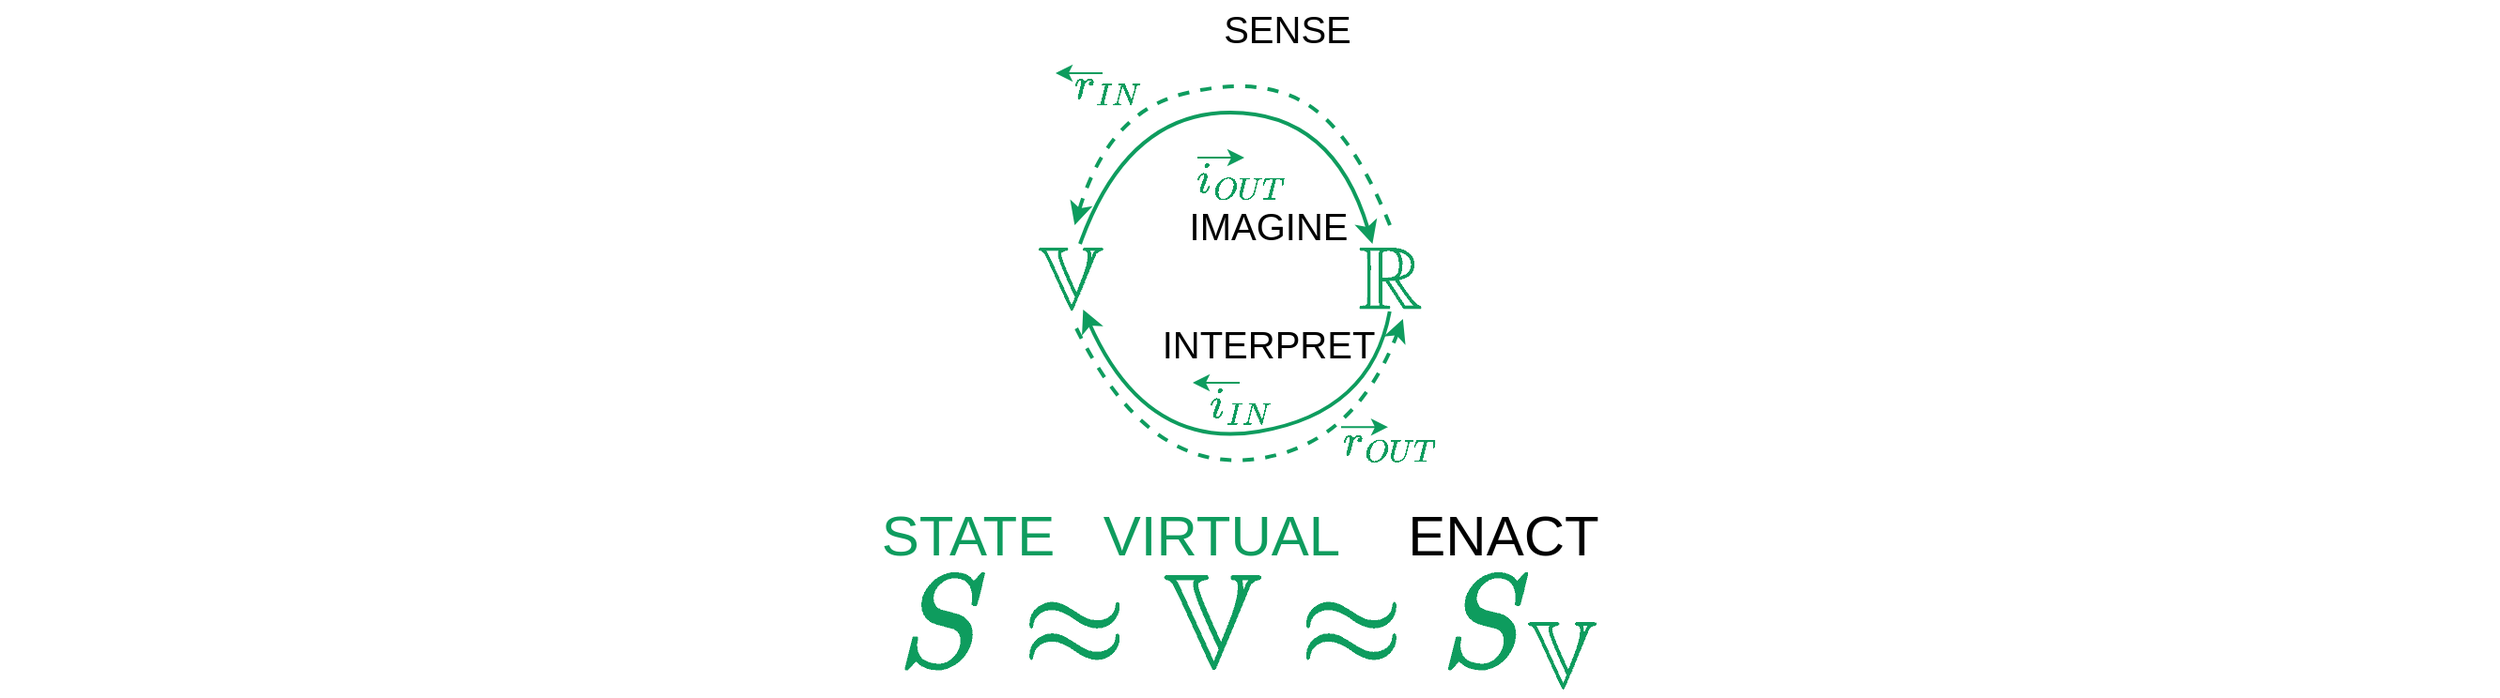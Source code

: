 <mxfile version="17.5.0" type="github">
  <diagram id="Hv7BWW8Q_NIO5zBnaYlR" name="Page-1">
    <mxGraphModel dx="1292" dy="510" grid="1" gridSize="10" guides="1" tooltips="1" connect="1" arrows="1" fold="1" page="1" pageScale="1" pageWidth="850" pageHeight="1100" math="1" shadow="0">
      <root>
        <mxCell id="0" />
        <mxCell id="1" parent="0" />
        <mxCell id="ruH0ZJMhqxCeO-4YIAN6-15" value="" style="endArrow=classic;html=1;fontSize=20;fontColor=#000000;strokeColor=#0E9C5E;strokeWidth=2;curved=1;exitX=0.999;exitY=0.15;exitDx=0;exitDy=0;exitPerimeter=0;" parent="1" source="ruH0ZJMhqxCeO-4YIAN6-9" target="ruH0ZJMhqxCeO-4YIAN6-2" edge="1">
          <mxGeometry width="50" height="50" relative="1" as="geometry">
            <mxPoint x="325.7" y="284.99" as="sourcePoint" />
            <mxPoint x="170" y="285" as="targetPoint" />
            <Array as="points">
              <mxPoint x="320" y="240" />
              <mxPoint x="200" y="260" />
            </Array>
          </mxGeometry>
        </mxCell>
        <mxCell id="ruH0ZJMhqxCeO-4YIAN6-2" value="&lt;font style=&quot;font-size: 40px&quot; color=&quot;#0e9c5e&quot;&gt;$$\mathbb{V}$$&lt;/font&gt;" style="text;html=1;align=center;verticalAlign=middle;resizable=0;points=[];autosize=1;strokeColor=none;fillColor=none;" parent="1" vertex="1">
          <mxGeometry x="10" y="155" width="300" height="30" as="geometry" />
        </mxCell>
        <mxCell id="ruH0ZJMhqxCeO-4YIAN6-3" value="&lt;font style=&quot;font-size: 40px&quot; color=&quot;#0e9c5e&quot;&gt;$$\mathbb{R}$$&lt;/font&gt;" style="text;html=1;align=center;verticalAlign=middle;resizable=0;points=[];autosize=1;strokeColor=none;fillColor=none;" parent="1" vertex="1">
          <mxGeometry x="180" y="155" width="300" height="30" as="geometry" />
        </mxCell>
        <mxCell id="ruH0ZJMhqxCeO-4YIAN6-4" value="&lt;font style=&quot;font-size: 60px&quot;&gt;$$S\approx \mathbb{V}\approx S_{\mathbb{V}}$$&lt;/font&gt;" style="text;html=1;align=center;verticalAlign=middle;resizable=0;points=[];autosize=1;strokeColor=none;fillColor=none;fontSize=40;fontColor=#0E9C5E;" parent="1" vertex="1">
          <mxGeometry x="-410" y="325" width="1330" height="60" as="geometry" />
        </mxCell>
        <mxCell id="ruH0ZJMhqxCeO-4YIAN6-6" value="STATE" style="text;html=1;align=center;verticalAlign=middle;resizable=0;points=[];autosize=1;strokeColor=none;fillColor=none;fontSize=30;fontColor=#0E9C5E;" parent="1" vertex="1">
          <mxGeometry x="50" y="285" width="110" height="40" as="geometry" />
        </mxCell>
        <mxCell id="ruH0ZJMhqxCeO-4YIAN6-7" value="VIRTUAL" style="text;html=1;align=center;verticalAlign=middle;resizable=0;points=[];autosize=1;strokeColor=none;fillColor=none;fontSize=30;fontColor=#0E9C5E;" parent="1" vertex="1">
          <mxGeometry x="170" y="285" width="140" height="40" as="geometry" />
        </mxCell>
        <mxCell id="ruH0ZJMhqxCeO-4YIAN6-8" value="&lt;font color=&quot;#000000&quot; style=&quot;font-size: 30px&quot;&gt;ENACT&lt;/font&gt;" style="text;html=1;align=center;verticalAlign=middle;resizable=0;points=[];autosize=1;strokeColor=none;fillColor=none;fontSize=60;fontColor=#0E9C5E;" parent="1" vertex="1">
          <mxGeometry x="330" y="250" width="120" height="90" as="geometry" />
        </mxCell>
        <mxCell id="ruH0ZJMhqxCeO-4YIAN6-9" value="&lt;font style=&quot;font-size: 20px&quot;&gt;INTERPRET&lt;/font&gt;" style="text;html=1;align=center;verticalAlign=middle;resizable=0;points=[];autosize=1;strokeColor=none;fillColor=none;fontSize=30;fontColor=#000000;" parent="1" vertex="1">
          <mxGeometry x="200" y="180" width="130" height="40" as="geometry" />
        </mxCell>
        <mxCell id="ruH0ZJMhqxCeO-4YIAN6-10" value="IMAGINE" style="text;html=1;align=center;verticalAlign=middle;resizable=0;points=[];autosize=1;strokeColor=none;fillColor=none;fontSize=20;fontColor=#000000;" parent="1" vertex="1">
          <mxGeometry x="215" y="125" width="100" height="30" as="geometry" />
        </mxCell>
        <mxCell id="ruH0ZJMhqxCeO-4YIAN6-11" value="SENSE" style="text;html=1;align=center;verticalAlign=middle;resizable=0;points=[];autosize=1;strokeColor=none;fillColor=none;fontSize=20;fontColor=#000000;" parent="1" vertex="1">
          <mxGeometry x="235" y="20" width="80" height="30" as="geometry" />
        </mxCell>
        <mxCell id="ruH0ZJMhqxCeO-4YIAN6-12" value="" style="endArrow=classic;html=1;fontSize=20;fontColor=#000000;strokeColor=#0E9C5E;strokeWidth=2;curved=1;entryX=1.057;entryY=0.833;entryDx=0;entryDy=0;entryPerimeter=0;" parent="1" target="ruH0ZJMhqxCeO-4YIAN6-10" edge="1">
          <mxGeometry width="50" height="50" relative="1" as="geometry">
            <mxPoint x="165" y="150" as="sourcePoint" />
            <mxPoint x="350" y="130" as="targetPoint" />
            <Array as="points">
              <mxPoint x="190" y="80" />
              <mxPoint x="300" y="80" />
            </Array>
          </mxGeometry>
        </mxCell>
        <mxCell id="ruH0ZJMhqxCeO-4YIAN6-17" value="" style="endArrow=classic;html=1;fontSize=20;fontColor=#000000;strokeColor=#0E9C5E;strokeWidth=2;curved=1;entryX=1.057;entryY=0.833;entryDx=0;entryDy=0;entryPerimeter=0;dashed=1;" parent="1" edge="1">
          <mxGeometry width="50" height="50" relative="1" as="geometry">
            <mxPoint x="330" y="140" as="sourcePoint" />
            <mxPoint x="162.15" y="140" as="targetPoint" />
            <Array as="points">
              <mxPoint x="310" y="90" />
              <mxPoint x="260" y="60" />
              <mxPoint x="180" y="80" />
            </Array>
          </mxGeometry>
        </mxCell>
        <mxCell id="ruH0ZJMhqxCeO-4YIAN6-19" value="" style="endArrow=classic;html=1;fontSize=20;fontColor=#000000;strokeColor=#0E9C5E;strokeWidth=2;curved=1;exitX=0.999;exitY=0.15;exitDx=0;exitDy=0;exitPerimeter=0;dashed=1;" parent="1" edge="1">
          <mxGeometry width="50" height="50" relative="1" as="geometry">
            <mxPoint x="163.06" y="195" as="sourcePoint" />
            <mxPoint x="336.93" y="190" as="targetPoint" />
            <Array as="points">
              <mxPoint x="200" y="270" />
              <mxPoint x="310" y="260" />
            </Array>
          </mxGeometry>
        </mxCell>
        <mxCell id="Gs203BsPJsl14DTfhE9b-2" value="$$r_{IN}$$" style="text;html=1;align=center;verticalAlign=middle;resizable=0;points=[];autosize=1;strokeColor=none;fillColor=none;fontSize=20;fontColor=#0E9C5E;" vertex="1" parent="1">
          <mxGeometry x="125" y="50" width="110" height="30" as="geometry" />
        </mxCell>
        <mxCell id="Gs203BsPJsl14DTfhE9b-3" value="$$r_{OUT}$$" style="text;html=1;align=center;verticalAlign=middle;resizable=0;points=[];autosize=1;strokeColor=none;fillColor=none;fontSize=20;fontColor=#0E9C5E;" vertex="1" parent="1">
          <mxGeometry x="265" y="240" width="130" height="30" as="geometry" />
        </mxCell>
        <mxCell id="Gs203BsPJsl14DTfhE9b-4" value="$$i_{IN}$$" style="text;html=1;align=center;verticalAlign=middle;resizable=0;points=[];autosize=1;strokeColor=none;fillColor=none;fontSize=20;fontColor=#0E9C5E;" vertex="1" parent="1">
          <mxGeometry x="195" y="220" width="110" height="30" as="geometry" />
        </mxCell>
        <mxCell id="Gs203BsPJsl14DTfhE9b-5" value="$$i_{OUT}$$" style="text;html=1;align=center;verticalAlign=middle;resizable=0;points=[];autosize=1;strokeColor=none;fillColor=none;fontSize=20;fontColor=#0E9C5E;" vertex="1" parent="1">
          <mxGeometry x="185" y="100" width="130" height="30" as="geometry" />
        </mxCell>
        <mxCell id="Gs203BsPJsl14DTfhE9b-6" value="" style="endArrow=classic;html=1;rounded=0;fontSize=20;fontColor=#0E9C5E;strokeColor=#0E9C5E;" edge="1" parent="1">
          <mxGeometry width="50" height="50" relative="1" as="geometry">
            <mxPoint x="304" y="247.6" as="sourcePoint" />
            <mxPoint x="329" y="247.6" as="targetPoint" />
          </mxGeometry>
        </mxCell>
        <mxCell id="Gs203BsPJsl14DTfhE9b-7" value="" style="endArrow=classic;html=1;rounded=0;fontSize=20;fontColor=#0E9C5E;strokeColor=#0E9C5E;" edge="1" parent="1">
          <mxGeometry width="50" height="50" relative="1" as="geometry">
            <mxPoint x="227.5" y="104.0" as="sourcePoint" />
            <mxPoint x="252.5" y="104.0" as="targetPoint" />
          </mxGeometry>
        </mxCell>
        <mxCell id="Gs203BsPJsl14DTfhE9b-10" value="" style="endArrow=classic;html=1;rounded=0;fontSize=20;fontColor=#0E9C5E;strokeColor=#0E9C5E;" edge="1" parent="1">
          <mxGeometry width="50" height="50" relative="1" as="geometry">
            <mxPoint x="250" y="224.0" as="sourcePoint" />
            <mxPoint x="225" y="224.0" as="targetPoint" />
          </mxGeometry>
        </mxCell>
        <mxCell id="Gs203BsPJsl14DTfhE9b-11" value="" style="endArrow=classic;html=1;rounded=0;fontSize=20;fontColor=#0E9C5E;strokeColor=#0E9C5E;" edge="1" parent="1">
          <mxGeometry width="50" height="50" relative="1" as="geometry">
            <mxPoint x="177" y="59" as="sourcePoint" />
            <mxPoint x="152" y="59" as="targetPoint" />
          </mxGeometry>
        </mxCell>
      </root>
    </mxGraphModel>
  </diagram>
</mxfile>

